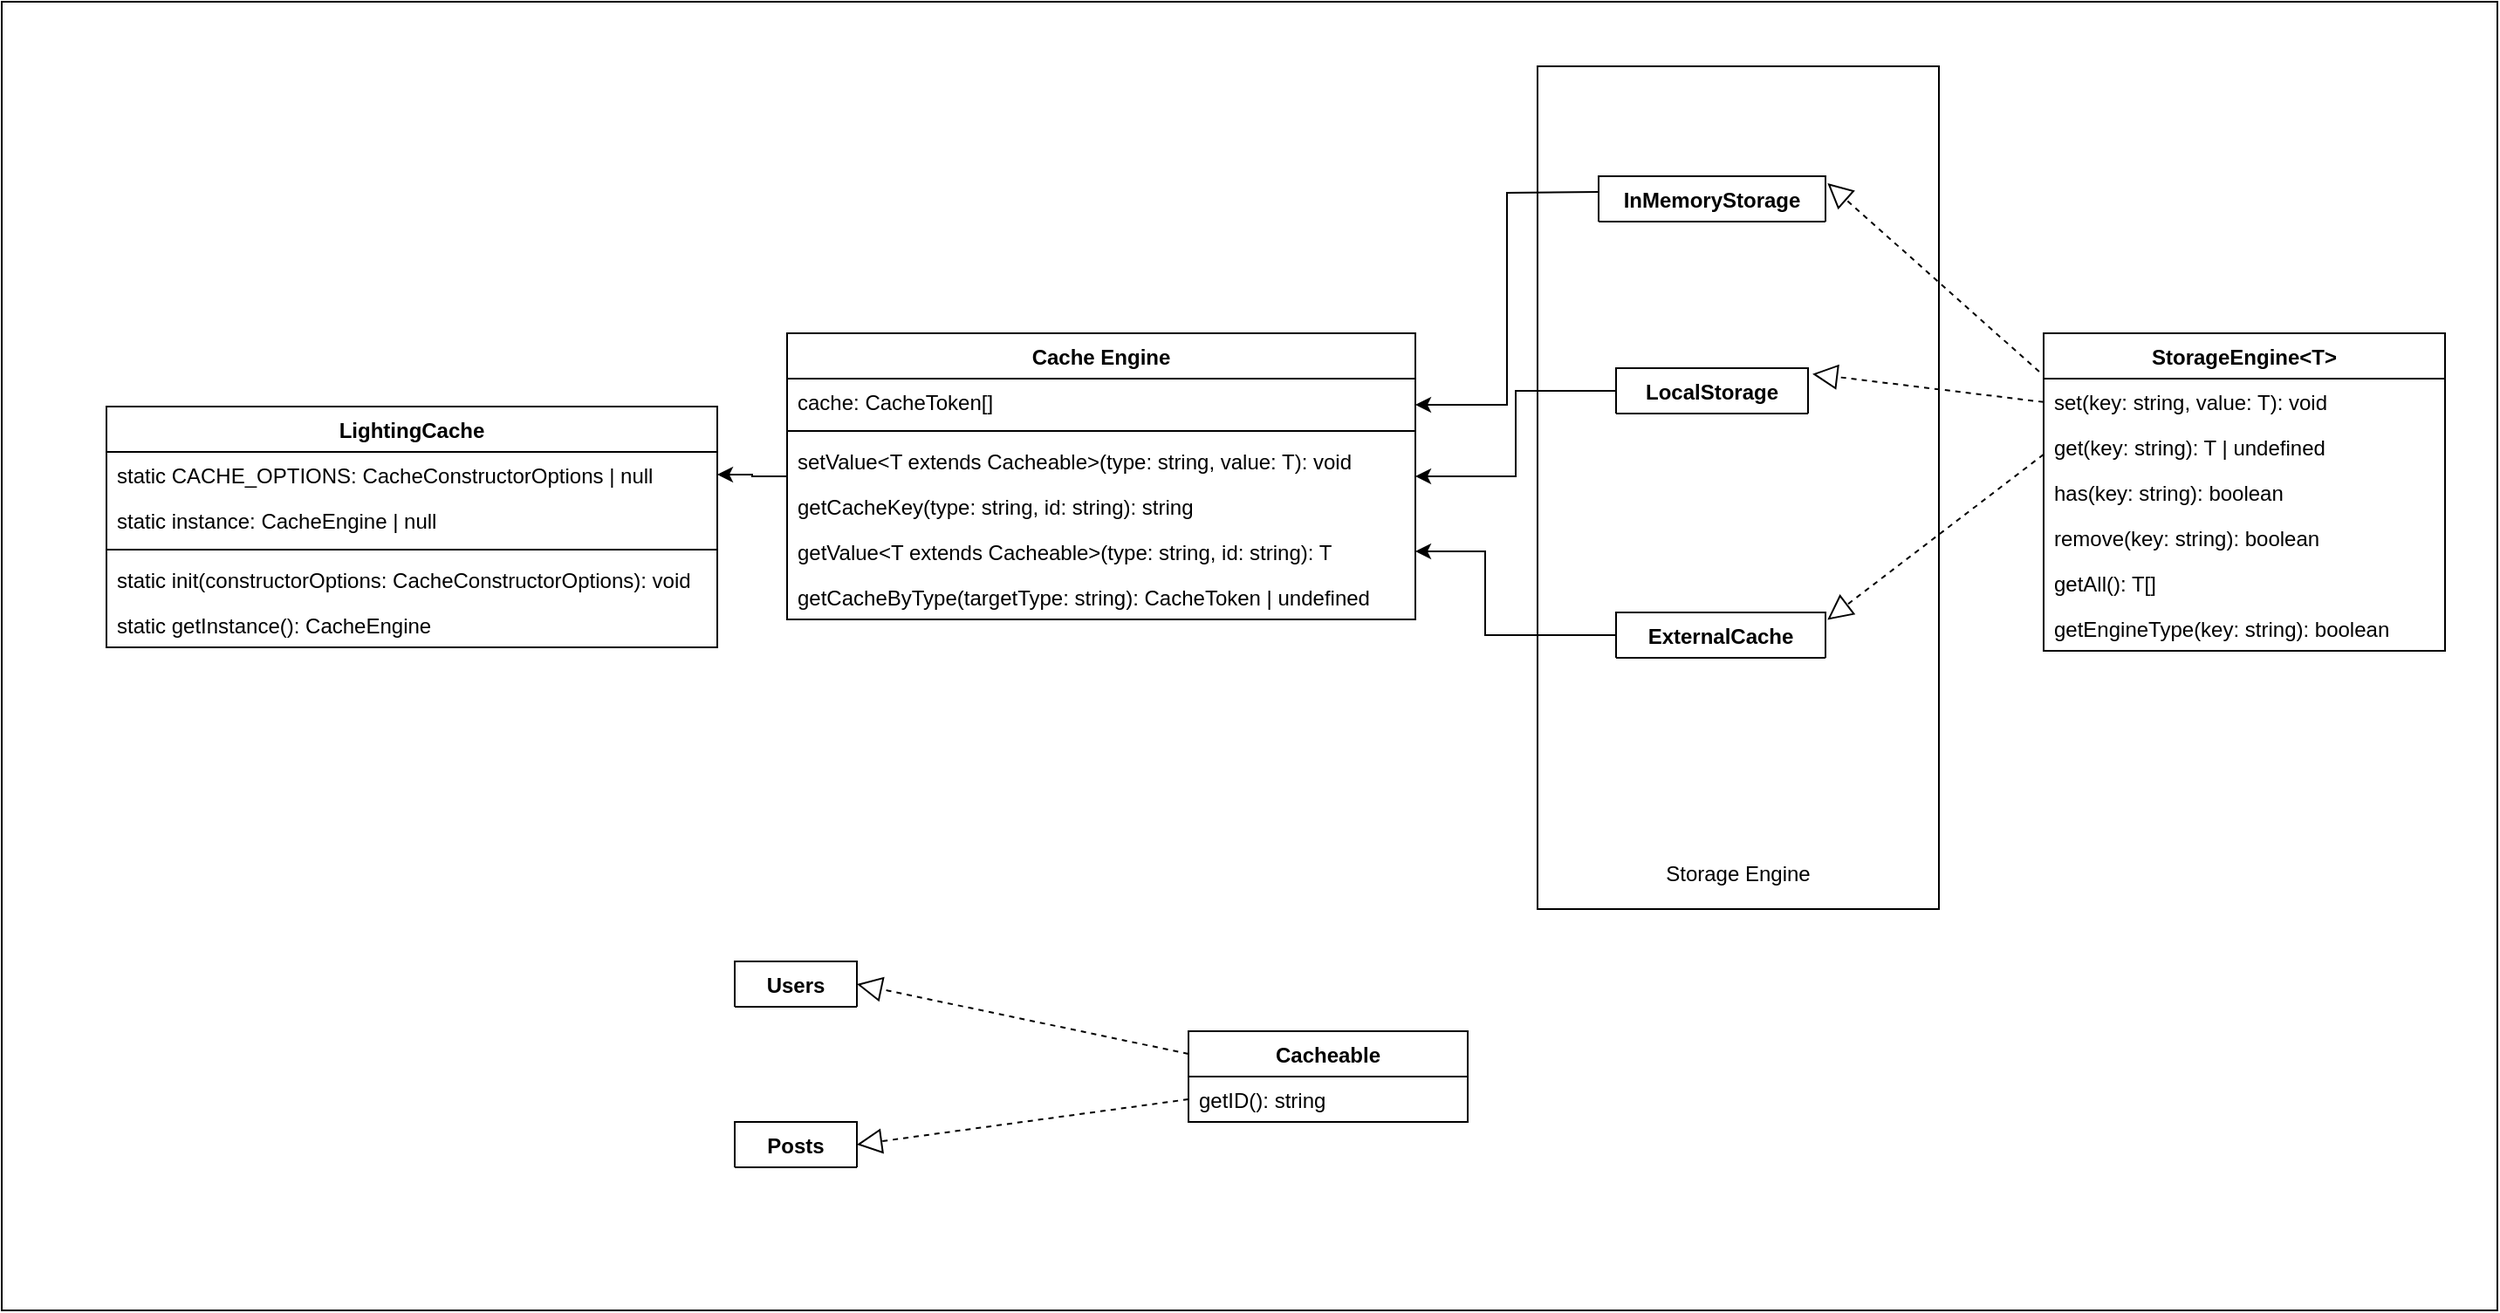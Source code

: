 <mxfile version="14.9.3" type="device"><diagram id="oYFV9i2F_LqPFzUaEzks" name="Page-1"><mxGraphModel dx="3443" dy="1282" grid="1" gridSize="10" guides="1" tooltips="1" connect="1" arrows="1" fold="1" page="1" pageScale="1" pageWidth="850" pageHeight="1100" math="0" shadow="0"><root><mxCell id="0"/><mxCell id="1" parent="0"/><mxCell id="W9uPbV5TdhWhwVM8iS1r-1" value="" style="rounded=0;whiteSpace=wrap;html=1;" parent="1" vertex="1"><mxGeometry x="110" y="30" width="1430" height="750" as="geometry"/></mxCell><mxCell id="kZ5Y70IZCQ3zhOnj2cuZ-1" value="" style="rounded=0;whiteSpace=wrap;html=1;" parent="1" vertex="1"><mxGeometry x="990" y="67" width="230" height="483" as="geometry"/></mxCell><mxCell id="GUWwC26h_xe_j_DNRqJE-6" value="StorageEngine&lt;T&gt;" style="swimlane;fontStyle=1;align=center;verticalAlign=top;childLayout=stackLayout;horizontal=1;startSize=26;horizontalStack=0;resizeParent=1;resizeParentMax=0;resizeLast=0;collapsible=1;marginBottom=0;" parent="1" vertex="1"><mxGeometry x="1280" y="220" width="230" height="182" as="geometry"><mxRectangle x="120" y="130" width="100" height="26" as="alternateBounds"/></mxGeometry></mxCell><mxCell id="GUWwC26h_xe_j_DNRqJE-9" value="set(key: string, value: T): void" style="text;strokeColor=none;fillColor=none;align=left;verticalAlign=top;spacingLeft=4;spacingRight=4;overflow=hidden;rotatable=0;points=[[0,0.5],[1,0.5]];portConstraint=eastwest;" parent="GUWwC26h_xe_j_DNRqJE-6" vertex="1"><mxGeometry y="26" width="230" height="26" as="geometry"/></mxCell><mxCell id="GUWwC26h_xe_j_DNRqJE-13" value="get(key: string): T | undefined" style="text;strokeColor=none;fillColor=none;align=left;verticalAlign=top;spacingLeft=4;spacingRight=4;overflow=hidden;rotatable=0;points=[[0,0.5],[1,0.5]];portConstraint=eastwest;" parent="GUWwC26h_xe_j_DNRqJE-6" vertex="1"><mxGeometry y="52" width="230" height="26" as="geometry"/></mxCell><mxCell id="LoAxMgy7rN7xDFeVaob2-2" value="has(key: string): boolean" style="text;strokeColor=none;fillColor=none;align=left;verticalAlign=top;spacingLeft=4;spacingRight=4;overflow=hidden;rotatable=0;points=[[0,0.5],[1,0.5]];portConstraint=eastwest;" vertex="1" parent="GUWwC26h_xe_j_DNRqJE-6"><mxGeometry y="78" width="230" height="26" as="geometry"/></mxCell><mxCell id="LoAxMgy7rN7xDFeVaob2-3" value="remove(key: string): boolean" style="text;strokeColor=none;fillColor=none;align=left;verticalAlign=top;spacingLeft=4;spacingRight=4;overflow=hidden;rotatable=0;points=[[0,0.5],[1,0.5]];portConstraint=eastwest;" vertex="1" parent="GUWwC26h_xe_j_DNRqJE-6"><mxGeometry y="104" width="230" height="26" as="geometry"/></mxCell><mxCell id="LoAxMgy7rN7xDFeVaob2-4" value="getAll(): T[]" style="text;strokeColor=none;fillColor=none;align=left;verticalAlign=top;spacingLeft=4;spacingRight=4;overflow=hidden;rotatable=0;points=[[0,0.5],[1,0.5]];portConstraint=eastwest;" vertex="1" parent="GUWwC26h_xe_j_DNRqJE-6"><mxGeometry y="130" width="230" height="26" as="geometry"/></mxCell><mxCell id="GUWwC26h_xe_j_DNRqJE-14" value="getEngineType(key: string): boolean" style="text;strokeColor=none;fillColor=none;align=left;verticalAlign=top;spacingLeft=4;spacingRight=4;overflow=hidden;rotatable=0;points=[[0,0.5],[1,0.5]];portConstraint=eastwest;" parent="GUWwC26h_xe_j_DNRqJE-6" vertex="1"><mxGeometry y="156" width="230" height="26" as="geometry"/></mxCell><mxCell id="GUWwC26h_xe_j_DNRqJE-15" value="LightingCache" style="swimlane;fontStyle=1;align=center;verticalAlign=top;childLayout=stackLayout;horizontal=1;startSize=26;horizontalStack=0;resizeParent=1;resizeParentMax=0;resizeLast=0;collapsible=1;marginBottom=0;" parent="1" vertex="1"><mxGeometry x="170" y="262" width="350" height="138" as="geometry"/></mxCell><mxCell id="GUWwC26h_xe_j_DNRqJE-16" value="static CACHE_OPTIONS: CacheConstructorOptions | null" style="text;strokeColor=none;fillColor=none;align=left;verticalAlign=top;spacingLeft=4;spacingRight=4;overflow=hidden;rotatable=0;points=[[0,0.5],[1,0.5]];portConstraint=eastwest;" parent="GUWwC26h_xe_j_DNRqJE-15" vertex="1"><mxGeometry y="26" width="350" height="26" as="geometry"/></mxCell><mxCell id="LoAxMgy7rN7xDFeVaob2-7" value="static instance: CacheEngine | null" style="text;strokeColor=none;fillColor=none;align=left;verticalAlign=top;spacingLeft=4;spacingRight=4;overflow=hidden;rotatable=0;points=[[0,0.5],[1,0.5]];portConstraint=eastwest;" vertex="1" parent="GUWwC26h_xe_j_DNRqJE-15"><mxGeometry y="52" width="350" height="26" as="geometry"/></mxCell><mxCell id="GUWwC26h_xe_j_DNRqJE-17" value="" style="line;strokeWidth=1;fillColor=none;align=left;verticalAlign=middle;spacingTop=-1;spacingLeft=3;spacingRight=3;rotatable=0;labelPosition=right;points=[];portConstraint=eastwest;" parent="GUWwC26h_xe_j_DNRqJE-15" vertex="1"><mxGeometry y="78" width="350" height="8" as="geometry"/></mxCell><mxCell id="GUWwC26h_xe_j_DNRqJE-18" value="static init(constructorOptions: CacheConstructorOptions): void" style="text;strokeColor=none;fillColor=none;align=left;verticalAlign=top;spacingLeft=4;spacingRight=4;overflow=hidden;rotatable=0;points=[[0,0.5],[1,0.5]];portConstraint=eastwest;" parent="GUWwC26h_xe_j_DNRqJE-15" vertex="1"><mxGeometry y="86" width="350" height="26" as="geometry"/></mxCell><mxCell id="LoAxMgy7rN7xDFeVaob2-8" value="static getInstance(): CacheEngine" style="text;strokeColor=none;fillColor=none;align=left;verticalAlign=top;spacingLeft=4;spacingRight=4;overflow=hidden;rotatable=0;points=[[0,0.5],[1,0.5]];portConstraint=eastwest;" vertex="1" parent="GUWwC26h_xe_j_DNRqJE-15"><mxGeometry y="112" width="350" height="26" as="geometry"/></mxCell><mxCell id="GUWwC26h_xe_j_DNRqJE-23" value="InMemoryStorage" style="swimlane;fontStyle=1;align=center;verticalAlign=top;childLayout=stackLayout;horizontal=1;startSize=26;horizontalStack=0;resizeParent=1;resizeParentMax=0;resizeLast=0;collapsible=1;marginBottom=0;" parent="1" vertex="1" collapsed="1"><mxGeometry x="1025" y="130" width="130" height="26" as="geometry"><mxRectangle x="1025" y="100" width="160" height="34" as="alternateBounds"/></mxGeometry></mxCell><mxCell id="kZ5Y70IZCQ3zhOnj2cuZ-30" style="edgeStyle=orthogonalEdgeStyle;rounded=0;orthogonalLoop=1;jettySize=auto;html=1;" parent="1" source="GUWwC26h_xe_j_DNRqJE-27" target="kZ5Y70IZCQ3zhOnj2cuZ-5" edge="1"><mxGeometry relative="1" as="geometry"/></mxCell><mxCell id="GUWwC26h_xe_j_DNRqJE-27" value="LocalStorage" style="swimlane;fontStyle=1;align=center;verticalAlign=top;childLayout=stackLayout;horizontal=1;startSize=26;horizontalStack=0;resizeParent=1;resizeParentMax=0;resizeLast=0;collapsible=1;marginBottom=0;" parent="1" vertex="1" collapsed="1"><mxGeometry x="1035" y="240" width="110" height="26" as="geometry"><mxRectangle x="1025" y="229" width="160" height="86" as="alternateBounds"/></mxGeometry></mxCell><mxCell id="GUWwC26h_xe_j_DNRqJE-28" value="+ field: type" style="text;strokeColor=none;fillColor=none;align=left;verticalAlign=top;spacingLeft=4;spacingRight=4;overflow=hidden;rotatable=0;points=[[0,0.5],[1,0.5]];portConstraint=eastwest;" parent="GUWwC26h_xe_j_DNRqJE-27" vertex="1"><mxGeometry y="26" width="110" height="26" as="geometry"/></mxCell><mxCell id="GUWwC26h_xe_j_DNRqJE-29" value="" style="line;strokeWidth=1;fillColor=none;align=left;verticalAlign=middle;spacingTop=-1;spacingLeft=3;spacingRight=3;rotatable=0;labelPosition=right;points=[];portConstraint=eastwest;" parent="GUWwC26h_xe_j_DNRqJE-27" vertex="1"><mxGeometry y="52" width="110" height="8" as="geometry"/></mxCell><mxCell id="GUWwC26h_xe_j_DNRqJE-30" value="+ method(type): type" style="text;strokeColor=none;fillColor=none;align=left;verticalAlign=top;spacingLeft=4;spacingRight=4;overflow=hidden;rotatable=0;points=[[0,0.5],[1,0.5]];portConstraint=eastwest;" parent="GUWwC26h_xe_j_DNRqJE-27" vertex="1"><mxGeometry y="60" width="110" height="26" as="geometry"/></mxCell><mxCell id="kZ5Y70IZCQ3zhOnj2cuZ-31" style="edgeStyle=orthogonalEdgeStyle;rounded=0;orthogonalLoop=1;jettySize=auto;html=1;entryX=1;entryY=0.5;entryDx=0;entryDy=0;" parent="1" source="GUWwC26h_xe_j_DNRqJE-31" target="LoAxMgy7rN7xDFeVaob2-5" edge="1"><mxGeometry relative="1" as="geometry"><Array as="points"><mxPoint x="960" y="393"/><mxPoint x="960" y="345"/></Array></mxGeometry></mxCell><mxCell id="GUWwC26h_xe_j_DNRqJE-31" value="ExternalCache" style="swimlane;fontStyle=1;align=center;verticalAlign=top;childLayout=stackLayout;horizontal=1;startSize=26;horizontalStack=0;resizeParent=1;resizeParentMax=0;resizeLast=0;collapsible=1;marginBottom=0;" parent="1" vertex="1" collapsed="1"><mxGeometry x="1035" y="380" width="120" height="26" as="geometry"><mxRectangle x="1025" y="350" width="160" height="86" as="alternateBounds"/></mxGeometry></mxCell><mxCell id="GUWwC26h_xe_j_DNRqJE-32" value="+ field: type" style="text;strokeColor=none;fillColor=none;align=left;verticalAlign=top;spacingLeft=4;spacingRight=4;overflow=hidden;rotatable=0;points=[[0,0.5],[1,0.5]];portConstraint=eastwest;" parent="GUWwC26h_xe_j_DNRqJE-31" vertex="1"><mxGeometry y="26" width="120" height="26" as="geometry"/></mxCell><mxCell id="GUWwC26h_xe_j_DNRqJE-33" value="" style="line;strokeWidth=1;fillColor=none;align=left;verticalAlign=middle;spacingTop=-1;spacingLeft=3;spacingRight=3;rotatable=0;labelPosition=right;points=[];portConstraint=eastwest;" parent="GUWwC26h_xe_j_DNRqJE-31" vertex="1"><mxGeometry y="52" width="120" height="8" as="geometry"/></mxCell><mxCell id="GUWwC26h_xe_j_DNRqJE-34" value="+ method(type): type" style="text;strokeColor=none;fillColor=none;align=left;verticalAlign=top;spacingLeft=4;spacingRight=4;overflow=hidden;rotatable=0;points=[[0,0.5],[1,0.5]];portConstraint=eastwest;" parent="GUWwC26h_xe_j_DNRqJE-31" vertex="1"><mxGeometry y="60" width="120" height="26" as="geometry"/></mxCell><mxCell id="GUWwC26h_xe_j_DNRqJE-35" value="" style="endArrow=block;dashed=1;endFill=0;endSize=12;html=1;exitX=-0.011;exitY=0.121;exitDx=0;exitDy=0;exitPerimeter=0;entryX=1.009;entryY=0.153;entryDx=0;entryDy=0;entryPerimeter=0;" parent="1" source="GUWwC26h_xe_j_DNRqJE-6" target="GUWwC26h_xe_j_DNRqJE-23" edge="1"><mxGeometry width="160" relative="1" as="geometry"><mxPoint x="1140" y="160" as="sourcePoint"/><mxPoint x="1300" y="160" as="targetPoint"/></mxGeometry></mxCell><mxCell id="GUWwC26h_xe_j_DNRqJE-36" value="" style="endArrow=block;dashed=1;endFill=0;endSize=12;html=1;exitX=-0.011;exitY=0.121;exitDx=0;exitDy=0;exitPerimeter=0;entryX=1.023;entryY=0.128;entryDx=0;entryDy=0;entryPerimeter=0;" parent="1" target="GUWwC26h_xe_j_DNRqJE-27" edge="1"><mxGeometry width="160" relative="1" as="geometry"><mxPoint x="1280" y="259.424" as="sourcePoint"/><mxPoint x="1113.75" y="139.998" as="targetPoint"/></mxGeometry></mxCell><mxCell id="GUWwC26h_xe_j_DNRqJE-37" value="" style="endArrow=block;dashed=1;endFill=0;endSize=12;html=1;exitX=-0.011;exitY=0.121;exitDx=0;exitDy=0;exitPerimeter=0;entryX=1.009;entryY=0.163;entryDx=0;entryDy=0;entryPerimeter=0;" parent="1" target="GUWwC26h_xe_j_DNRqJE-31" edge="1"><mxGeometry width="160" relative="1" as="geometry"><mxPoint x="1280" y="289.424" as="sourcePoint"/><mxPoint x="1113.75" y="169.998" as="targetPoint"/></mxGeometry></mxCell><mxCell id="kZ5Y70IZCQ3zhOnj2cuZ-2" value="Storage Engine" style="text;html=1;strokeColor=none;fillColor=none;align=center;verticalAlign=middle;whiteSpace=wrap;rounded=0;" parent="1" vertex="1"><mxGeometry x="1055" y="520" width="100" height="20" as="geometry"/></mxCell><mxCell id="kZ5Y70IZCQ3zhOnj2cuZ-32" style="edgeStyle=orthogonalEdgeStyle;rounded=0;orthogonalLoop=1;jettySize=auto;html=1;entryX=1;entryY=0.5;entryDx=0;entryDy=0;" parent="1" source="kZ5Y70IZCQ3zhOnj2cuZ-5" target="GUWwC26h_xe_j_DNRqJE-16" edge="1"><mxGeometry relative="1" as="geometry"/></mxCell><mxCell id="kZ5Y70IZCQ3zhOnj2cuZ-5" value="Cache Engine" style="swimlane;fontStyle=1;align=center;verticalAlign=top;childLayout=stackLayout;horizontal=1;startSize=26;horizontalStack=0;resizeParent=1;resizeParentMax=0;resizeLast=0;collapsible=1;marginBottom=0;" parent="1" vertex="1"><mxGeometry x="560" y="220" width="360" height="164" as="geometry"/></mxCell><mxCell id="kZ5Y70IZCQ3zhOnj2cuZ-6" value="cache: CacheToken[]" style="text;strokeColor=none;fillColor=none;align=left;verticalAlign=top;spacingLeft=4;spacingRight=4;overflow=hidden;rotatable=0;points=[[0,0.5],[1,0.5]];portConstraint=eastwest;" parent="kZ5Y70IZCQ3zhOnj2cuZ-5" vertex="1"><mxGeometry y="26" width="360" height="26" as="geometry"/></mxCell><mxCell id="kZ5Y70IZCQ3zhOnj2cuZ-7" value="" style="line;strokeWidth=1;fillColor=none;align=left;verticalAlign=middle;spacingTop=-1;spacingLeft=3;spacingRight=3;rotatable=0;labelPosition=right;points=[];portConstraint=eastwest;" parent="kZ5Y70IZCQ3zhOnj2cuZ-5" vertex="1"><mxGeometry y="52" width="360" height="8" as="geometry"/></mxCell><mxCell id="kZ5Y70IZCQ3zhOnj2cuZ-8" value="setValue&lt;T extends Cacheable&gt;(type: string, value: T): void" style="text;strokeColor=none;fillColor=none;align=left;verticalAlign=top;spacingLeft=4;spacingRight=4;overflow=hidden;rotatable=0;points=[[0,0.5],[1,0.5]];portConstraint=eastwest;" parent="kZ5Y70IZCQ3zhOnj2cuZ-5" vertex="1"><mxGeometry y="60" width="360" height="26" as="geometry"/></mxCell><mxCell id="LoAxMgy7rN7xDFeVaob2-1" value="getCacheKey(type: string, id: string): string" style="text;strokeColor=none;fillColor=none;align=left;verticalAlign=top;spacingLeft=4;spacingRight=4;overflow=hidden;rotatable=0;points=[[0,0.5],[1,0.5]];portConstraint=eastwest;" vertex="1" parent="kZ5Y70IZCQ3zhOnj2cuZ-5"><mxGeometry y="86" width="360" height="26" as="geometry"/></mxCell><mxCell id="LoAxMgy7rN7xDFeVaob2-5" value="getValue&lt;T extends Cacheable&gt;(type: string, id: string): T" style="text;strokeColor=none;fillColor=none;align=left;verticalAlign=top;spacingLeft=4;spacingRight=4;overflow=hidden;rotatable=0;points=[[0,0.5],[1,0.5]];portConstraint=eastwest;" vertex="1" parent="kZ5Y70IZCQ3zhOnj2cuZ-5"><mxGeometry y="112" width="360" height="26" as="geometry"/></mxCell><mxCell id="LoAxMgy7rN7xDFeVaob2-6" value="getCacheByType(targetType: string): CacheToken | undefined" style="text;strokeColor=none;fillColor=none;align=left;verticalAlign=top;spacingLeft=4;spacingRight=4;overflow=hidden;rotatable=0;points=[[0,0.5],[1,0.5]];portConstraint=eastwest;" vertex="1" parent="kZ5Y70IZCQ3zhOnj2cuZ-5"><mxGeometry y="138" width="360" height="26" as="geometry"/></mxCell><mxCell id="kZ5Y70IZCQ3zhOnj2cuZ-9" value="Users" style="swimlane;fontStyle=1;align=center;verticalAlign=top;childLayout=stackLayout;horizontal=1;startSize=26;horizontalStack=0;resizeParent=1;resizeParentMax=0;resizeLast=0;collapsible=1;marginBottom=0;" parent="1" vertex="1" collapsed="1"><mxGeometry x="530" y="580" width="70" height="26" as="geometry"><mxRectangle x="440" y="550" width="160" height="86" as="alternateBounds"/></mxGeometry></mxCell><mxCell id="kZ5Y70IZCQ3zhOnj2cuZ-10" value="+ field: type" style="text;strokeColor=none;fillColor=none;align=left;verticalAlign=top;spacingLeft=4;spacingRight=4;overflow=hidden;rotatable=0;points=[[0,0.5],[1,0.5]];portConstraint=eastwest;" parent="kZ5Y70IZCQ3zhOnj2cuZ-9" vertex="1"><mxGeometry y="26" width="70" height="26" as="geometry"/></mxCell><mxCell id="kZ5Y70IZCQ3zhOnj2cuZ-11" value="" style="line;strokeWidth=1;fillColor=none;align=left;verticalAlign=middle;spacingTop=-1;spacingLeft=3;spacingRight=3;rotatable=0;labelPosition=right;points=[];portConstraint=eastwest;" parent="kZ5Y70IZCQ3zhOnj2cuZ-9" vertex="1"><mxGeometry y="52" width="70" height="8" as="geometry"/></mxCell><mxCell id="kZ5Y70IZCQ3zhOnj2cuZ-12" value="+ method(type): type" style="text;strokeColor=none;fillColor=none;align=left;verticalAlign=top;spacingLeft=4;spacingRight=4;overflow=hidden;rotatable=0;points=[[0,0.5],[1,0.5]];portConstraint=eastwest;" parent="kZ5Y70IZCQ3zhOnj2cuZ-9" vertex="1"><mxGeometry y="60" width="70" height="26" as="geometry"/></mxCell><mxCell id="kZ5Y70IZCQ3zhOnj2cuZ-13" value="Posts" style="swimlane;fontStyle=1;align=center;verticalAlign=top;childLayout=stackLayout;horizontal=1;startSize=26;horizontalStack=0;resizeParent=1;resizeParentMax=0;resizeLast=0;collapsible=1;marginBottom=0;" parent="1" vertex="1" collapsed="1"><mxGeometry x="530" y="672" width="70" height="26" as="geometry"><mxRectangle x="440" y="660" width="160" height="86" as="alternateBounds"/></mxGeometry></mxCell><mxCell id="kZ5Y70IZCQ3zhOnj2cuZ-14" value="+ field: type" style="text;strokeColor=none;fillColor=none;align=left;verticalAlign=top;spacingLeft=4;spacingRight=4;overflow=hidden;rotatable=0;points=[[0,0.5],[1,0.5]];portConstraint=eastwest;" parent="kZ5Y70IZCQ3zhOnj2cuZ-13" vertex="1"><mxGeometry y="26" width="70" height="26" as="geometry"/></mxCell><mxCell id="kZ5Y70IZCQ3zhOnj2cuZ-15" value="" style="line;strokeWidth=1;fillColor=none;align=left;verticalAlign=middle;spacingTop=-1;spacingLeft=3;spacingRight=3;rotatable=0;labelPosition=right;points=[];portConstraint=eastwest;" parent="kZ5Y70IZCQ3zhOnj2cuZ-13" vertex="1"><mxGeometry y="52" width="70" height="8" as="geometry"/></mxCell><mxCell id="kZ5Y70IZCQ3zhOnj2cuZ-16" value="+ method(type): type" style="text;strokeColor=none;fillColor=none;align=left;verticalAlign=top;spacingLeft=4;spacingRight=4;overflow=hidden;rotatable=0;points=[[0,0.5],[1,0.5]];portConstraint=eastwest;" parent="kZ5Y70IZCQ3zhOnj2cuZ-13" vertex="1"><mxGeometry y="60" width="70" height="26" as="geometry"/></mxCell><mxCell id="kZ5Y70IZCQ3zhOnj2cuZ-17" value="Cacheable" style="swimlane;fontStyle=1;align=center;verticalAlign=top;childLayout=stackLayout;horizontal=1;startSize=26;horizontalStack=0;resizeParent=1;resizeParentMax=0;resizeLast=0;collapsible=1;marginBottom=0;" parent="1" vertex="1"><mxGeometry x="790" y="620" width="160" height="52" as="geometry"/></mxCell><mxCell id="kZ5Y70IZCQ3zhOnj2cuZ-20" value="getID(): string" style="text;strokeColor=none;fillColor=none;align=left;verticalAlign=top;spacingLeft=4;spacingRight=4;overflow=hidden;rotatable=0;points=[[0,0.5],[1,0.5]];portConstraint=eastwest;" parent="kZ5Y70IZCQ3zhOnj2cuZ-17" vertex="1"><mxGeometry y="26" width="160" height="26" as="geometry"/></mxCell><mxCell id="kZ5Y70IZCQ3zhOnj2cuZ-29" style="edgeStyle=orthogonalEdgeStyle;rounded=0;orthogonalLoop=1;jettySize=auto;html=1;entryX=1;entryY=0.25;entryDx=0;entryDy=0;" parent="1" target="kZ5Y70IZCQ3zhOnj2cuZ-5" edge="1"><mxGeometry relative="1" as="geometry"><mxPoint x="1025" y="139" as="sourcePoint"/></mxGeometry></mxCell><mxCell id="LoAxMgy7rN7xDFeVaob2-10" value="" style="endArrow=block;dashed=1;endFill=0;endSize=12;html=1;entryX=1;entryY=0.5;entryDx=0;entryDy=0;exitX=0;exitY=0.5;exitDx=0;exitDy=0;" edge="1" parent="1" source="kZ5Y70IZCQ3zhOnj2cuZ-20" target="kZ5Y70IZCQ3zhOnj2cuZ-13"><mxGeometry width="160" relative="1" as="geometry"><mxPoint x="620" y="670" as="sourcePoint"/><mxPoint x="780" y="670" as="targetPoint"/></mxGeometry></mxCell><mxCell id="LoAxMgy7rN7xDFeVaob2-11" value="" style="endArrow=block;dashed=1;endFill=0;endSize=12;html=1;entryX=1;entryY=0.5;entryDx=0;entryDy=0;exitX=0;exitY=0.25;exitDx=0;exitDy=0;" edge="1" parent="1" source="kZ5Y70IZCQ3zhOnj2cuZ-17" target="kZ5Y70IZCQ3zhOnj2cuZ-9"><mxGeometry width="160" relative="1" as="geometry"><mxPoint x="770" y="620" as="sourcePoint"/><mxPoint x="490" y="646" as="targetPoint"/></mxGeometry></mxCell></root></mxGraphModel></diagram></mxfile>